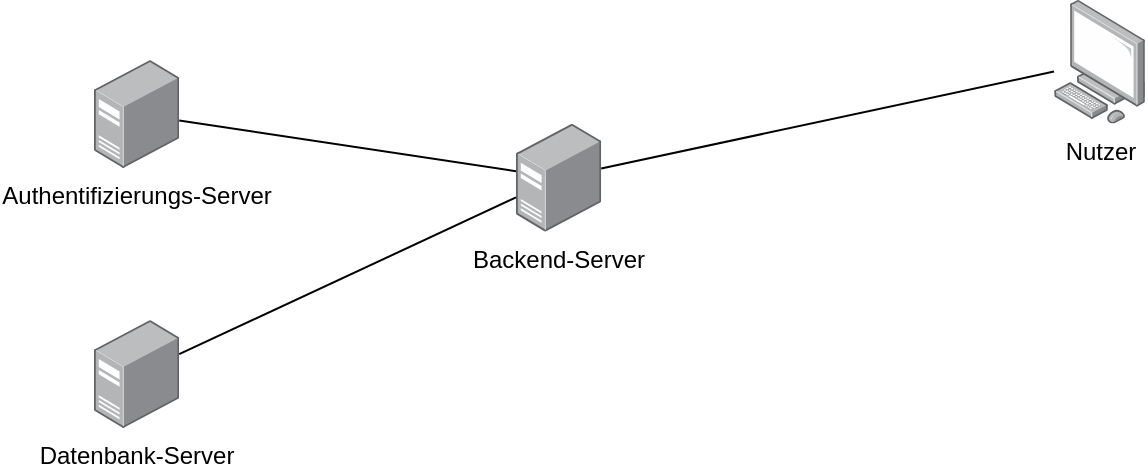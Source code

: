<mxfile version="17.2.4" type="device"><diagram id="3m2uiHcDxebADRbPtQ7E" name="Seite-1"><mxGraphModel dx="1102" dy="865" grid="1" gridSize="10" guides="1" tooltips="1" connect="1" arrows="1" fold="1" page="1" pageScale="1" pageWidth="827" pageHeight="1169" math="0" shadow="0"><root><mxCell id="0"/><mxCell id="1" parent="0"/><mxCell id="D7rwVfsbZ9YVrBR_UKIT-1" value="Authentifizierungs-Server" style="points=[];aspect=fixed;html=1;align=center;shadow=0;dashed=0;image;image=img/lib/allied_telesis/computer_and_terminals/Server_Desktop.svg;" vertex="1" parent="1"><mxGeometry x="160" y="190" width="42.6" height="54" as="geometry"/></mxCell><mxCell id="D7rwVfsbZ9YVrBR_UKIT-2" value="Datenbank-Server" style="points=[];aspect=fixed;html=1;align=center;shadow=0;dashed=0;image;image=img/lib/allied_telesis/computer_and_terminals/Server_Desktop.svg;" vertex="1" parent="1"><mxGeometry x="160" y="320" width="42.6" height="54" as="geometry"/></mxCell><mxCell id="D7rwVfsbZ9YVrBR_UKIT-3" value="Nutzer" style="points=[];aspect=fixed;html=1;align=center;shadow=0;dashed=0;image;image=img/lib/allied_telesis/computer_and_terminals/Personal_Computer.svg;" vertex="1" parent="1"><mxGeometry x="640" y="160" width="45.6" height="61.8" as="geometry"/></mxCell><mxCell id="D7rwVfsbZ9YVrBR_UKIT-5" value="Backend-Server" style="points=[];aspect=fixed;html=1;align=center;shadow=0;dashed=0;image;image=img/lib/allied_telesis/computer_and_terminals/Server_Desktop.svg;" vertex="1" parent="1"><mxGeometry x="371" y="221.8" width="42.6" height="54" as="geometry"/></mxCell><mxCell id="D7rwVfsbZ9YVrBR_UKIT-6" value="" style="endArrow=none;html=1;rounded=0;" edge="1" parent="1" source="D7rwVfsbZ9YVrBR_UKIT-1" target="D7rwVfsbZ9YVrBR_UKIT-5"><mxGeometry width="50" height="50" relative="1" as="geometry"><mxPoint x="390" y="470" as="sourcePoint"/><mxPoint x="440" y="420" as="targetPoint"/></mxGeometry></mxCell><mxCell id="D7rwVfsbZ9YVrBR_UKIT-7" value="" style="endArrow=none;html=1;rounded=0;" edge="1" parent="1" source="D7rwVfsbZ9YVrBR_UKIT-5" target="D7rwVfsbZ9YVrBR_UKIT-3"><mxGeometry width="50" height="50" relative="1" as="geometry"><mxPoint x="390" y="470" as="sourcePoint"/><mxPoint x="440" y="420" as="targetPoint"/></mxGeometry></mxCell><mxCell id="D7rwVfsbZ9YVrBR_UKIT-8" value="" style="endArrow=none;html=1;rounded=0;" edge="1" parent="1" source="D7rwVfsbZ9YVrBR_UKIT-2" target="D7rwVfsbZ9YVrBR_UKIT-5"><mxGeometry width="50" height="50" relative="1" as="geometry"><mxPoint x="390" y="470" as="sourcePoint"/><mxPoint x="440" y="420" as="targetPoint"/></mxGeometry></mxCell></root></mxGraphModel></diagram></mxfile>